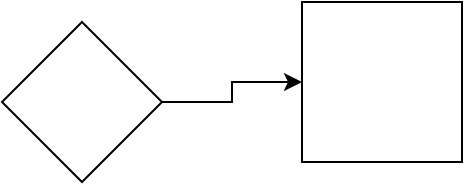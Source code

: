 <mxfile version="15.5.0" type="github"><diagram id="z-9zlzBy_Y9d_pkPQi8N" name="Page-1"><mxGraphModel dx="1038" dy="579" grid="1" gridSize="10" guides="1" tooltips="1" connect="1" arrows="1" fold="1" page="1" pageScale="1" pageWidth="827" pageHeight="1169" math="0" shadow="0"><root><mxCell id="0"/><mxCell id="1" parent="0"/><mxCell id="GfB3zy9Fxo62LHYW-PRA-1" value="" style="rhombus;whiteSpace=wrap;html=1;" vertex="1" parent="1"><mxGeometry x="90" y="120" width="80" height="80" as="geometry"/></mxCell><mxCell id="GfB3zy9Fxo62LHYW-PRA-2" value="" style="endArrow=classic;html=1;rounded=0;edgeStyle=orthogonalEdgeStyle;exitX=1;exitY=0.5;exitDx=0;exitDy=0;" edge="1" parent="1" source="GfB3zy9Fxo62LHYW-PRA-1" target="GfB3zy9Fxo62LHYW-PRA-3"><mxGeometry width="50" height="50" relative="1" as="geometry"><mxPoint x="180" y="170" as="sourcePoint"/><mxPoint x="240" y="260" as="targetPoint"/></mxGeometry></mxCell><mxCell id="GfB3zy9Fxo62LHYW-PRA-3" value="" style="whiteSpace=wrap;html=1;aspect=fixed;" vertex="1" parent="1"><mxGeometry x="240" y="110" width="80" height="80" as="geometry"/></mxCell></root></mxGraphModel></diagram></mxfile>
